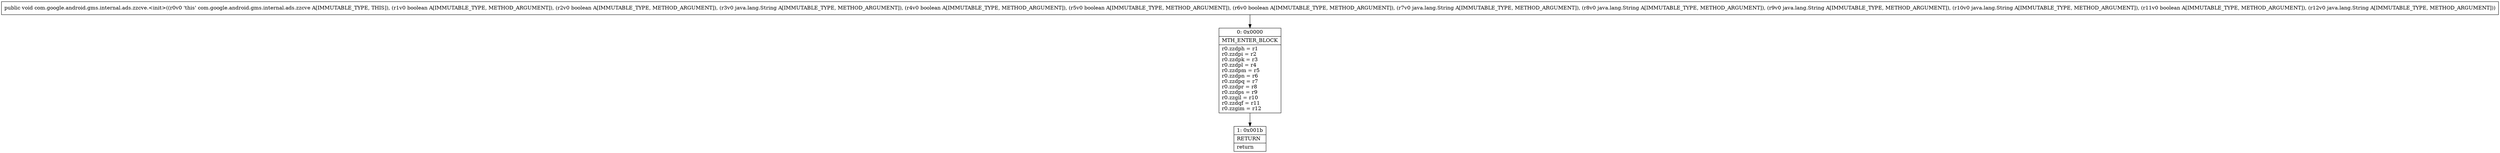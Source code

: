 digraph "CFG forcom.google.android.gms.internal.ads.zzcve.\<init\>(ZZLjava\/lang\/String;ZZZLjava\/lang\/String;Ljava\/lang\/String;Ljava\/lang\/String;Ljava\/lang\/String;ZLjava\/lang\/String;)V" {
Node_0 [shape=record,label="{0\:\ 0x0000|MTH_ENTER_BLOCK\l|r0.zzdph = r1\lr0.zzdpi = r2\lr0.zzdpk = r3\lr0.zzdpl = r4\lr0.zzdpm = r5\lr0.zzdpn = r6\lr0.zzdpq = r7\lr0.zzdpr = r8\lr0.zzdps = r9\lr0.zzgil = r10\lr0.zzdqf = r11\lr0.zzgim = r12\l}"];
Node_1 [shape=record,label="{1\:\ 0x001b|RETURN\l|return\l}"];
MethodNode[shape=record,label="{public void com.google.android.gms.internal.ads.zzcve.\<init\>((r0v0 'this' com.google.android.gms.internal.ads.zzcve A[IMMUTABLE_TYPE, THIS]), (r1v0 boolean A[IMMUTABLE_TYPE, METHOD_ARGUMENT]), (r2v0 boolean A[IMMUTABLE_TYPE, METHOD_ARGUMENT]), (r3v0 java.lang.String A[IMMUTABLE_TYPE, METHOD_ARGUMENT]), (r4v0 boolean A[IMMUTABLE_TYPE, METHOD_ARGUMENT]), (r5v0 boolean A[IMMUTABLE_TYPE, METHOD_ARGUMENT]), (r6v0 boolean A[IMMUTABLE_TYPE, METHOD_ARGUMENT]), (r7v0 java.lang.String A[IMMUTABLE_TYPE, METHOD_ARGUMENT]), (r8v0 java.lang.String A[IMMUTABLE_TYPE, METHOD_ARGUMENT]), (r9v0 java.lang.String A[IMMUTABLE_TYPE, METHOD_ARGUMENT]), (r10v0 java.lang.String A[IMMUTABLE_TYPE, METHOD_ARGUMENT]), (r11v0 boolean A[IMMUTABLE_TYPE, METHOD_ARGUMENT]), (r12v0 java.lang.String A[IMMUTABLE_TYPE, METHOD_ARGUMENT])) }"];
MethodNode -> Node_0;
Node_0 -> Node_1;
}

